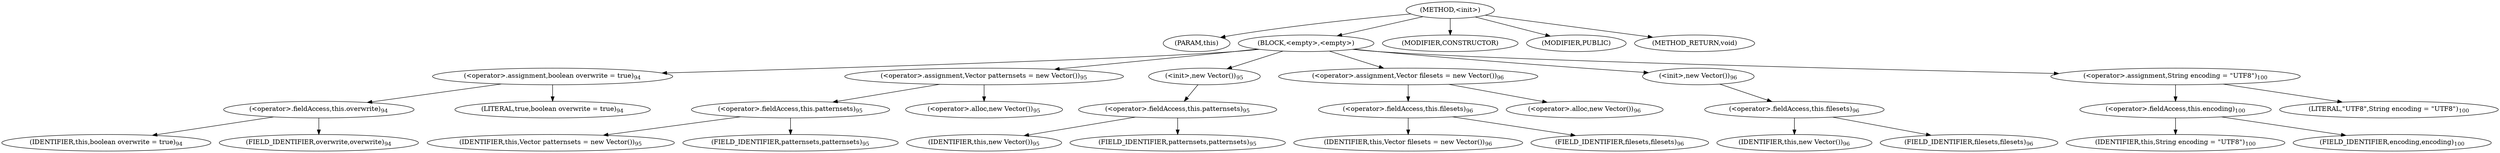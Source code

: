 digraph "&lt;init&gt;" {  
"768" [label = <(METHOD,&lt;init&gt;)> ]
"769" [label = <(PARAM,this)> ]
"770" [label = <(BLOCK,&lt;empty&gt;,&lt;empty&gt;)> ]
"771" [label = <(&lt;operator&gt;.assignment,boolean overwrite = true)<SUB>94</SUB>> ]
"772" [label = <(&lt;operator&gt;.fieldAccess,this.overwrite)<SUB>94</SUB>> ]
"773" [label = <(IDENTIFIER,this,boolean overwrite = true)<SUB>94</SUB>> ]
"774" [label = <(FIELD_IDENTIFIER,overwrite,overwrite)<SUB>94</SUB>> ]
"775" [label = <(LITERAL,true,boolean overwrite = true)<SUB>94</SUB>> ]
"776" [label = <(&lt;operator&gt;.assignment,Vector patternsets = new Vector())<SUB>95</SUB>> ]
"777" [label = <(&lt;operator&gt;.fieldAccess,this.patternsets)<SUB>95</SUB>> ]
"778" [label = <(IDENTIFIER,this,Vector patternsets = new Vector())<SUB>95</SUB>> ]
"779" [label = <(FIELD_IDENTIFIER,patternsets,patternsets)<SUB>95</SUB>> ]
"780" [label = <(&lt;operator&gt;.alloc,new Vector())<SUB>95</SUB>> ]
"781" [label = <(&lt;init&gt;,new Vector())<SUB>95</SUB>> ]
"782" [label = <(&lt;operator&gt;.fieldAccess,this.patternsets)<SUB>95</SUB>> ]
"783" [label = <(IDENTIFIER,this,new Vector())<SUB>95</SUB>> ]
"784" [label = <(FIELD_IDENTIFIER,patternsets,patternsets)<SUB>95</SUB>> ]
"785" [label = <(&lt;operator&gt;.assignment,Vector filesets = new Vector())<SUB>96</SUB>> ]
"786" [label = <(&lt;operator&gt;.fieldAccess,this.filesets)<SUB>96</SUB>> ]
"787" [label = <(IDENTIFIER,this,Vector filesets = new Vector())<SUB>96</SUB>> ]
"788" [label = <(FIELD_IDENTIFIER,filesets,filesets)<SUB>96</SUB>> ]
"789" [label = <(&lt;operator&gt;.alloc,new Vector())<SUB>96</SUB>> ]
"790" [label = <(&lt;init&gt;,new Vector())<SUB>96</SUB>> ]
"791" [label = <(&lt;operator&gt;.fieldAccess,this.filesets)<SUB>96</SUB>> ]
"792" [label = <(IDENTIFIER,this,new Vector())<SUB>96</SUB>> ]
"793" [label = <(FIELD_IDENTIFIER,filesets,filesets)<SUB>96</SUB>> ]
"794" [label = <(&lt;operator&gt;.assignment,String encoding = &quot;UTF8&quot;)<SUB>100</SUB>> ]
"795" [label = <(&lt;operator&gt;.fieldAccess,this.encoding)<SUB>100</SUB>> ]
"796" [label = <(IDENTIFIER,this,String encoding = &quot;UTF8&quot;)<SUB>100</SUB>> ]
"797" [label = <(FIELD_IDENTIFIER,encoding,encoding)<SUB>100</SUB>> ]
"798" [label = <(LITERAL,&quot;UTF8&quot;,String encoding = &quot;UTF8&quot;)<SUB>100</SUB>> ]
"799" [label = <(MODIFIER,CONSTRUCTOR)> ]
"800" [label = <(MODIFIER,PUBLIC)> ]
"801" [label = <(METHOD_RETURN,void)> ]
  "768" -> "769" 
  "768" -> "770" 
  "768" -> "799" 
  "768" -> "800" 
  "768" -> "801" 
  "770" -> "771" 
  "770" -> "776" 
  "770" -> "781" 
  "770" -> "785" 
  "770" -> "790" 
  "770" -> "794" 
  "771" -> "772" 
  "771" -> "775" 
  "772" -> "773" 
  "772" -> "774" 
  "776" -> "777" 
  "776" -> "780" 
  "777" -> "778" 
  "777" -> "779" 
  "781" -> "782" 
  "782" -> "783" 
  "782" -> "784" 
  "785" -> "786" 
  "785" -> "789" 
  "786" -> "787" 
  "786" -> "788" 
  "790" -> "791" 
  "791" -> "792" 
  "791" -> "793" 
  "794" -> "795" 
  "794" -> "798" 
  "795" -> "796" 
  "795" -> "797" 
}
